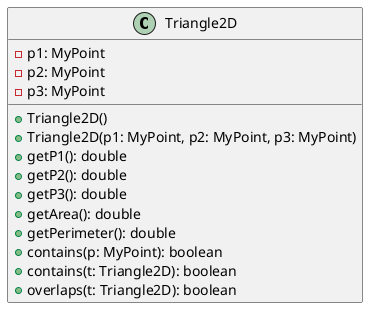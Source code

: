 @startuml
class Triangle2D {
    -p1: MyPoint
    -p2: MyPoint
    -p3: MyPoint

    +Triangle2D()
    +Triangle2D(p1: MyPoint, p2: MyPoint, p3: MyPoint)
    +getP1(): double
    +getP2(): double
    +getP3(): double
    +getArea(): double
    +getPerimeter(): double
    +contains(p: MyPoint): boolean
    +contains(t: Triangle2D): boolean
    +overlaps(t: Triangle2D): boolean
}
@enduml
